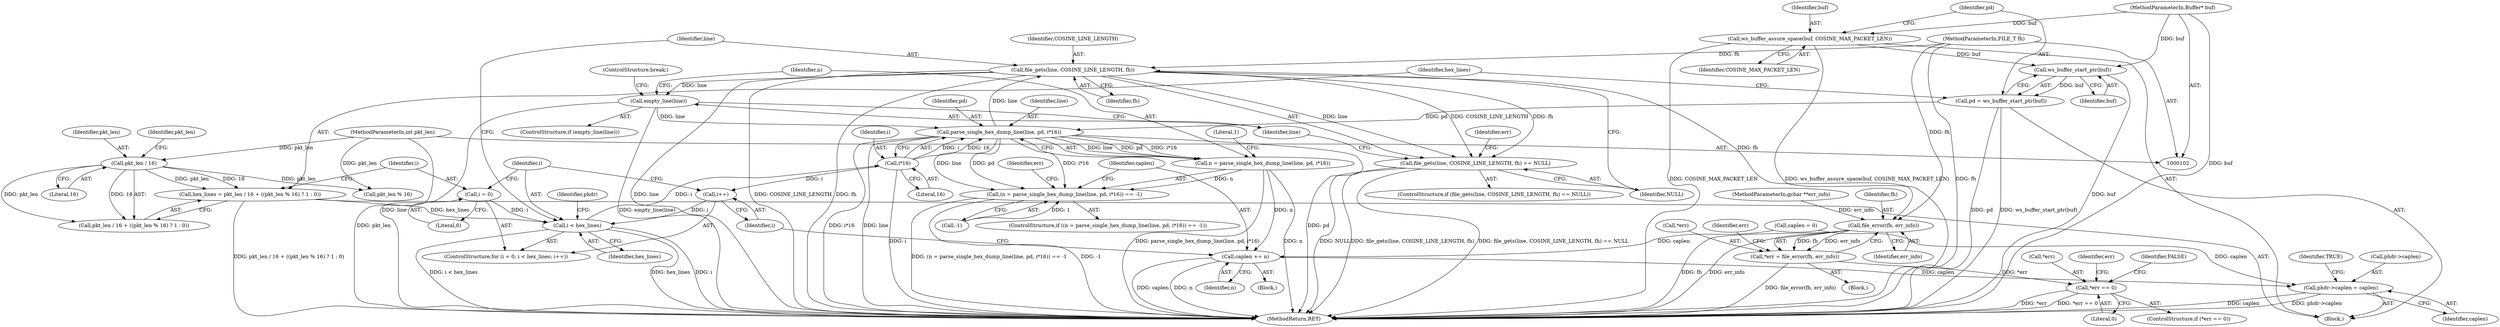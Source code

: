 digraph "0_wireshark_f5ec0afb766f19519ea9623152cca3bbe2229500_1@API" {
"1000150" [label="(Call,file_gets(line, COSINE_LINE_LENGTH, fh))"];
"1000183" [label="(Call,parse_single_hex_dump_line(line, pd, i*16))"];
"1000175" [label="(Call,empty_line(line))"];
"1000150" [label="(Call,file_gets(line, COSINE_LINE_LENGTH, fh))"];
"1000103" [label="(MethodParameterIn,FILE_T fh)"];
"1000122" [label="(Call,pd = ws_buffer_start_ptr(buf))"];
"1000124" [label="(Call,ws_buffer_start_ptr(buf))"];
"1000119" [label="(Call,ws_buffer_assure_space(buf, COSINE_MAX_PACKET_LEN))"];
"1000106" [label="(MethodParameterIn,Buffer* buf)"];
"1000186" [label="(Call,i*16)"];
"1000142" [label="(Call,i < hex_lines)"];
"1000139" [label="(Call,i = 0)"];
"1000145" [label="(Call,i++)"];
"1000126" [label="(Call,hex_lines = pkt_len / 16 + ((pkt_len % 16) ? 1 : 0))"];
"1000129" [label="(Call,pkt_len / 16)"];
"1000105" [label="(MethodParameterIn,int pkt_len)"];
"1000149" [label="(Call,file_gets(line, COSINE_LINE_LENGTH, fh) == NULL)"];
"1000159" [label="(Call,file_error(fh, err_info))"];
"1000156" [label="(Call,*err = file_error(fh, err_info))"];
"1000163" [label="(Call,*err == 0)"];
"1000180" [label="(Call,(n = parse_single_hex_dump_line(line, pd, i*16)) == -1)"];
"1000181" [label="(Call,n = parse_single_hex_dump_line(line, pd, i*16))"];
"1000203" [label="(Call,caplen += n)"];
"1000206" [label="(Call,phdr->caplen = caplen)"];
"1000133" [label="(Call,pkt_len % 16)"];
"1000143" [label="(Identifier,i)"];
"1000173" [label="(Identifier,FALSE)"];
"1000161" [label="(Identifier,err_info)"];
"1000124" [label="(Call,ws_buffer_start_ptr(buf))"];
"1000204" [label="(Identifier,caplen)"];
"1000194" [label="(Identifier,err)"];
"1000190" [label="(Literal,1)"];
"1000116" [label="(Call,caplen = 0)"];
"1000156" [label="(Call,*err = file_error(fh, err_info))"];
"1000128" [label="(Call,pkt_len / 16 + ((pkt_len % 16) ? 1 : 0))"];
"1000150" [label="(Call,file_gets(line, COSINE_LINE_LENGTH, fh))"];
"1000141" [label="(Literal,0)"];
"1000186" [label="(Call,i*16)"];
"1000184" [label="(Identifier,line)"];
"1000123" [label="(Identifier,pd)"];
"1000134" [label="(Identifier,pkt_len)"];
"1000210" [label="(Identifier,caplen)"];
"1000203" [label="(Call,caplen += n)"];
"1000152" [label="(Identifier,COSINE_LINE_LENGTH)"];
"1000125" [label="(Identifier,buf)"];
"1000155" [label="(Block,)"];
"1000166" [label="(Literal,0)"];
"1000212" [label="(Identifier,TRUE)"];
"1000182" [label="(Identifier,n)"];
"1000174" [label="(ControlStructure,if (empty_line(line)))"];
"1000119" [label="(Call,ws_buffer_assure_space(buf, COSINE_MAX_PACKET_LEN))"];
"1000159" [label="(Call,file_error(fh, err_info))"];
"1000164" [label="(Call,*err)"];
"1000120" [label="(Identifier,buf)"];
"1000142" [label="(Call,i < hex_lines)"];
"1000140" [label="(Identifier,i)"];
"1000105" [label="(MethodParameterIn,int pkt_len)"];
"1000187" [label="(Identifier,i)"];
"1000162" [label="(ControlStructure,if (*err == 0))"];
"1000145" [label="(Call,i++)"];
"1000129" [label="(Call,pkt_len / 16)"];
"1000138" [label="(ControlStructure,for (i = 0; i < hex_lines; i++))"];
"1000157" [label="(Call,*err)"];
"1000183" [label="(Call,parse_single_hex_dump_line(line, pd, i*16))"];
"1000127" [label="(Identifier,hex_lines)"];
"1000178" [label="(ControlStructure,break;)"];
"1000144" [label="(Identifier,hex_lines)"];
"1000126" [label="(Call,hex_lines = pkt_len / 16 + ((pkt_len % 16) ? 1 : 0))"];
"1000130" [label="(Identifier,pkt_len)"];
"1000108" [label="(MethodParameterIn,gchar **err_info)"];
"1000205" [label="(Identifier,n)"];
"1000189" [label="(Call,-1)"];
"1000176" [label="(Identifier,line)"];
"1000213" [label="(MethodReturn,RET)"];
"1000170" [label="(Identifier,err)"];
"1000103" [label="(MethodParameterIn,FILE_T fh)"];
"1000146" [label="(Identifier,i)"];
"1000106" [label="(MethodParameterIn,Buffer* buf)"];
"1000121" [label="(Identifier,COSINE_MAX_PACKET_LEN)"];
"1000139" [label="(Call,i = 0)"];
"1000175" [label="(Call,empty_line(line))"];
"1000158" [label="(Identifier,err)"];
"1000206" [label="(Call,phdr->caplen = caplen)"];
"1000148" [label="(ControlStructure,if (file_gets(line, COSINE_LINE_LENGTH, fh) == NULL))"];
"1000180" [label="(Call,(n = parse_single_hex_dump_line(line, pd, i*16)) == -1)"];
"1000149" [label="(Call,file_gets(line, COSINE_LINE_LENGTH, fh) == NULL)"];
"1000153" [label="(Identifier,fh)"];
"1000163" [label="(Call,*err == 0)"];
"1000109" [label="(Block,)"];
"1000154" [label="(Identifier,NULL)"];
"1000122" [label="(Call,pd = ws_buffer_start_ptr(buf))"];
"1000188" [label="(Literal,16)"];
"1000208" [label="(Identifier,phdr)"];
"1000160" [label="(Identifier,fh)"];
"1000179" [label="(ControlStructure,if ((n = parse_single_hex_dump_line(line, pd, i*16)) == -1))"];
"1000147" [label="(Block,)"];
"1000181" [label="(Call,n = parse_single_hex_dump_line(line, pd, i*16))"];
"1000131" [label="(Literal,16)"];
"1000185" [label="(Identifier,pd)"];
"1000151" [label="(Identifier,line)"];
"1000207" [label="(Call,phdr->caplen)"];
"1000165" [label="(Identifier,err)"];
"1000150" -> "1000149"  [label="AST: "];
"1000150" -> "1000153"  [label="CFG: "];
"1000151" -> "1000150"  [label="AST: "];
"1000152" -> "1000150"  [label="AST: "];
"1000153" -> "1000150"  [label="AST: "];
"1000154" -> "1000150"  [label="CFG: "];
"1000150" -> "1000213"  [label="DDG: line"];
"1000150" -> "1000213"  [label="DDG: COSINE_LINE_LENGTH"];
"1000150" -> "1000213"  [label="DDG: fh"];
"1000150" -> "1000149"  [label="DDG: line"];
"1000150" -> "1000149"  [label="DDG: COSINE_LINE_LENGTH"];
"1000150" -> "1000149"  [label="DDG: fh"];
"1000183" -> "1000150"  [label="DDG: line"];
"1000103" -> "1000150"  [label="DDG: fh"];
"1000150" -> "1000159"  [label="DDG: fh"];
"1000150" -> "1000175"  [label="DDG: line"];
"1000183" -> "1000181"  [label="AST: "];
"1000183" -> "1000186"  [label="CFG: "];
"1000184" -> "1000183"  [label="AST: "];
"1000185" -> "1000183"  [label="AST: "];
"1000186" -> "1000183"  [label="AST: "];
"1000181" -> "1000183"  [label="CFG: "];
"1000183" -> "1000213"  [label="DDG: pd"];
"1000183" -> "1000213"  [label="DDG: i*16"];
"1000183" -> "1000213"  [label="DDG: line"];
"1000183" -> "1000180"  [label="DDG: line"];
"1000183" -> "1000180"  [label="DDG: pd"];
"1000183" -> "1000180"  [label="DDG: i*16"];
"1000183" -> "1000181"  [label="DDG: line"];
"1000183" -> "1000181"  [label="DDG: pd"];
"1000183" -> "1000181"  [label="DDG: i*16"];
"1000175" -> "1000183"  [label="DDG: line"];
"1000122" -> "1000183"  [label="DDG: pd"];
"1000186" -> "1000183"  [label="DDG: i"];
"1000186" -> "1000183"  [label="DDG: 16"];
"1000175" -> "1000174"  [label="AST: "];
"1000175" -> "1000176"  [label="CFG: "];
"1000176" -> "1000175"  [label="AST: "];
"1000178" -> "1000175"  [label="CFG: "];
"1000182" -> "1000175"  [label="CFG: "];
"1000175" -> "1000213"  [label="DDG: line"];
"1000175" -> "1000213"  [label="DDG: empty_line(line)"];
"1000103" -> "1000102"  [label="AST: "];
"1000103" -> "1000213"  [label="DDG: fh"];
"1000103" -> "1000159"  [label="DDG: fh"];
"1000122" -> "1000109"  [label="AST: "];
"1000122" -> "1000124"  [label="CFG: "];
"1000123" -> "1000122"  [label="AST: "];
"1000124" -> "1000122"  [label="AST: "];
"1000127" -> "1000122"  [label="CFG: "];
"1000122" -> "1000213"  [label="DDG: pd"];
"1000122" -> "1000213"  [label="DDG: ws_buffer_start_ptr(buf)"];
"1000124" -> "1000122"  [label="DDG: buf"];
"1000124" -> "1000125"  [label="CFG: "];
"1000125" -> "1000124"  [label="AST: "];
"1000124" -> "1000213"  [label="DDG: buf"];
"1000119" -> "1000124"  [label="DDG: buf"];
"1000106" -> "1000124"  [label="DDG: buf"];
"1000119" -> "1000109"  [label="AST: "];
"1000119" -> "1000121"  [label="CFG: "];
"1000120" -> "1000119"  [label="AST: "];
"1000121" -> "1000119"  [label="AST: "];
"1000123" -> "1000119"  [label="CFG: "];
"1000119" -> "1000213"  [label="DDG: COSINE_MAX_PACKET_LEN"];
"1000119" -> "1000213"  [label="DDG: ws_buffer_assure_space(buf, COSINE_MAX_PACKET_LEN)"];
"1000106" -> "1000119"  [label="DDG: buf"];
"1000106" -> "1000102"  [label="AST: "];
"1000106" -> "1000213"  [label="DDG: buf"];
"1000186" -> "1000188"  [label="CFG: "];
"1000187" -> "1000186"  [label="AST: "];
"1000188" -> "1000186"  [label="AST: "];
"1000186" -> "1000213"  [label="DDG: i"];
"1000186" -> "1000145"  [label="DDG: i"];
"1000142" -> "1000186"  [label="DDG: i"];
"1000142" -> "1000138"  [label="AST: "];
"1000142" -> "1000144"  [label="CFG: "];
"1000143" -> "1000142"  [label="AST: "];
"1000144" -> "1000142"  [label="AST: "];
"1000151" -> "1000142"  [label="CFG: "];
"1000208" -> "1000142"  [label="CFG: "];
"1000142" -> "1000213"  [label="DDG: i < hex_lines"];
"1000142" -> "1000213"  [label="DDG: hex_lines"];
"1000142" -> "1000213"  [label="DDG: i"];
"1000139" -> "1000142"  [label="DDG: i"];
"1000145" -> "1000142"  [label="DDG: i"];
"1000126" -> "1000142"  [label="DDG: hex_lines"];
"1000139" -> "1000138"  [label="AST: "];
"1000139" -> "1000141"  [label="CFG: "];
"1000140" -> "1000139"  [label="AST: "];
"1000141" -> "1000139"  [label="AST: "];
"1000143" -> "1000139"  [label="CFG: "];
"1000145" -> "1000138"  [label="AST: "];
"1000145" -> "1000146"  [label="CFG: "];
"1000146" -> "1000145"  [label="AST: "];
"1000143" -> "1000145"  [label="CFG: "];
"1000126" -> "1000109"  [label="AST: "];
"1000126" -> "1000128"  [label="CFG: "];
"1000127" -> "1000126"  [label="AST: "];
"1000128" -> "1000126"  [label="AST: "];
"1000140" -> "1000126"  [label="CFG: "];
"1000126" -> "1000213"  [label="DDG: pkt_len / 16 + ((pkt_len % 16) ? 1 : 0)"];
"1000129" -> "1000126"  [label="DDG: pkt_len"];
"1000129" -> "1000126"  [label="DDG: 16"];
"1000129" -> "1000128"  [label="AST: "];
"1000129" -> "1000131"  [label="CFG: "];
"1000130" -> "1000129"  [label="AST: "];
"1000131" -> "1000129"  [label="AST: "];
"1000134" -> "1000129"  [label="CFG: "];
"1000129" -> "1000128"  [label="DDG: pkt_len"];
"1000129" -> "1000128"  [label="DDG: 16"];
"1000105" -> "1000129"  [label="DDG: pkt_len"];
"1000129" -> "1000133"  [label="DDG: pkt_len"];
"1000105" -> "1000102"  [label="AST: "];
"1000105" -> "1000213"  [label="DDG: pkt_len"];
"1000105" -> "1000133"  [label="DDG: pkt_len"];
"1000149" -> "1000148"  [label="AST: "];
"1000149" -> "1000154"  [label="CFG: "];
"1000154" -> "1000149"  [label="AST: "];
"1000158" -> "1000149"  [label="CFG: "];
"1000176" -> "1000149"  [label="CFG: "];
"1000149" -> "1000213"  [label="DDG: NULL"];
"1000149" -> "1000213"  [label="DDG: file_gets(line, COSINE_LINE_LENGTH, fh)"];
"1000149" -> "1000213"  [label="DDG: file_gets(line, COSINE_LINE_LENGTH, fh) == NULL"];
"1000159" -> "1000156"  [label="AST: "];
"1000159" -> "1000161"  [label="CFG: "];
"1000160" -> "1000159"  [label="AST: "];
"1000161" -> "1000159"  [label="AST: "];
"1000156" -> "1000159"  [label="CFG: "];
"1000159" -> "1000213"  [label="DDG: fh"];
"1000159" -> "1000213"  [label="DDG: err_info"];
"1000159" -> "1000156"  [label="DDG: fh"];
"1000159" -> "1000156"  [label="DDG: err_info"];
"1000108" -> "1000159"  [label="DDG: err_info"];
"1000156" -> "1000155"  [label="AST: "];
"1000157" -> "1000156"  [label="AST: "];
"1000165" -> "1000156"  [label="CFG: "];
"1000156" -> "1000213"  [label="DDG: file_error(fh, err_info)"];
"1000156" -> "1000163"  [label="DDG: *err"];
"1000163" -> "1000162"  [label="AST: "];
"1000163" -> "1000166"  [label="CFG: "];
"1000164" -> "1000163"  [label="AST: "];
"1000166" -> "1000163"  [label="AST: "];
"1000170" -> "1000163"  [label="CFG: "];
"1000173" -> "1000163"  [label="CFG: "];
"1000163" -> "1000213"  [label="DDG: *err"];
"1000163" -> "1000213"  [label="DDG: *err == 0"];
"1000180" -> "1000179"  [label="AST: "];
"1000180" -> "1000189"  [label="CFG: "];
"1000181" -> "1000180"  [label="AST: "];
"1000189" -> "1000180"  [label="AST: "];
"1000194" -> "1000180"  [label="CFG: "];
"1000204" -> "1000180"  [label="CFG: "];
"1000180" -> "1000213"  [label="DDG: -1"];
"1000180" -> "1000213"  [label="DDG: (n = parse_single_hex_dump_line(line, pd, i*16)) == -1"];
"1000181" -> "1000180"  [label="DDG: n"];
"1000189" -> "1000180"  [label="DDG: 1"];
"1000182" -> "1000181"  [label="AST: "];
"1000190" -> "1000181"  [label="CFG: "];
"1000181" -> "1000213"  [label="DDG: n"];
"1000181" -> "1000213"  [label="DDG: parse_single_hex_dump_line(line, pd, i*16)"];
"1000181" -> "1000203"  [label="DDG: n"];
"1000203" -> "1000147"  [label="AST: "];
"1000203" -> "1000205"  [label="CFG: "];
"1000204" -> "1000203"  [label="AST: "];
"1000205" -> "1000203"  [label="AST: "];
"1000146" -> "1000203"  [label="CFG: "];
"1000203" -> "1000213"  [label="DDG: n"];
"1000203" -> "1000213"  [label="DDG: caplen"];
"1000116" -> "1000203"  [label="DDG: caplen"];
"1000203" -> "1000206"  [label="DDG: caplen"];
"1000206" -> "1000109"  [label="AST: "];
"1000206" -> "1000210"  [label="CFG: "];
"1000207" -> "1000206"  [label="AST: "];
"1000210" -> "1000206"  [label="AST: "];
"1000212" -> "1000206"  [label="CFG: "];
"1000206" -> "1000213"  [label="DDG: caplen"];
"1000206" -> "1000213"  [label="DDG: phdr->caplen"];
"1000116" -> "1000206"  [label="DDG: caplen"];
}
